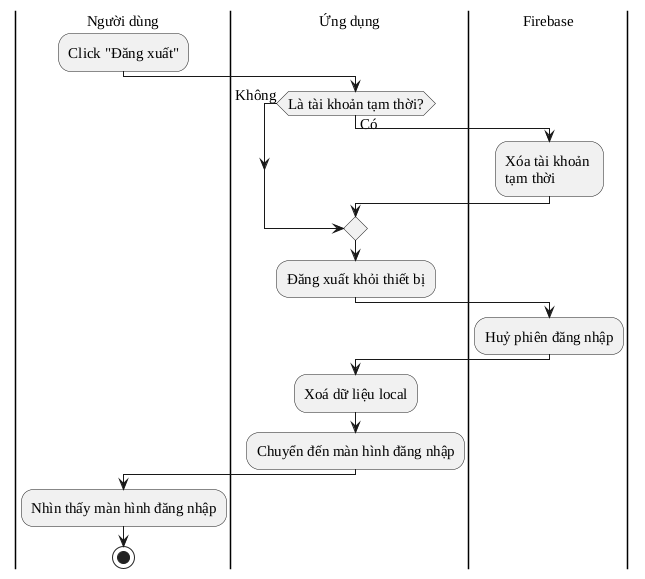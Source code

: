 @startuml
skinparam DefaultFontName "Liberation Serif"
skinparam DefaultFontSize 15

|Người dùng|
:Click "Đăng xuất";
|Ứng dụng|
if (Là tài khoản tạm thời?) then (Có)
  |Firebase|
  :Xóa tài khoản \ntạm thời;
  |Ứng dụng|
else (Không)
  |Ứng dụng|
endif
  :Đăng xuất khỏi thiết bị;

|Firebase|
:Huỷ phiên đăng nhập;
|Ứng dụng|
:Xoá dữ liệu local;
:Chuyển đến màn hình đăng nhập;
|Người dùng|
:Nhìn thấy màn hình đăng nhập;

stop
@enduml